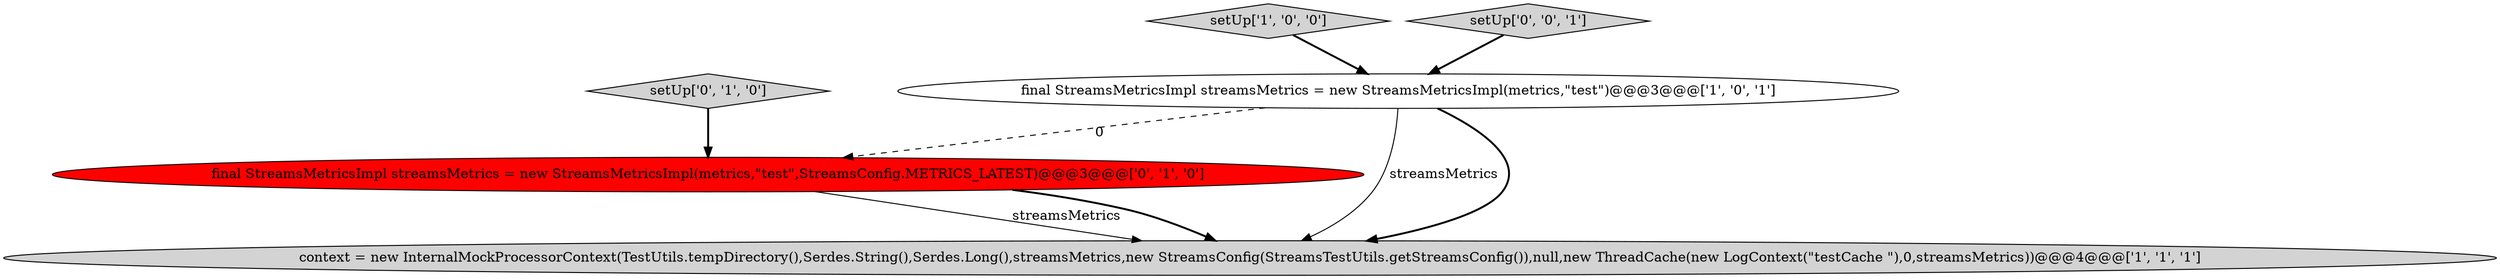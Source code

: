 digraph {
3 [style = filled, label = "setUp['0', '1', '0']", fillcolor = lightgray, shape = diamond image = "AAA0AAABBB2BBB"];
2 [style = filled, label = "context = new InternalMockProcessorContext(TestUtils.tempDirectory(),Serdes.String(),Serdes.Long(),streamsMetrics,new StreamsConfig(StreamsTestUtils.getStreamsConfig()),null,new ThreadCache(new LogContext(\"testCache \"),0,streamsMetrics))@@@4@@@['1', '1', '1']", fillcolor = lightgray, shape = ellipse image = "AAA0AAABBB1BBB"];
4 [style = filled, label = "final StreamsMetricsImpl streamsMetrics = new StreamsMetricsImpl(metrics,\"test\",StreamsConfig.METRICS_LATEST)@@@3@@@['0', '1', '0']", fillcolor = red, shape = ellipse image = "AAA1AAABBB2BBB"];
0 [style = filled, label = "final StreamsMetricsImpl streamsMetrics = new StreamsMetricsImpl(metrics,\"test\")@@@3@@@['1', '0', '1']", fillcolor = white, shape = ellipse image = "AAA0AAABBB1BBB"];
1 [style = filled, label = "setUp['1', '0', '0']", fillcolor = lightgray, shape = diamond image = "AAA0AAABBB1BBB"];
5 [style = filled, label = "setUp['0', '0', '1']", fillcolor = lightgray, shape = diamond image = "AAA0AAABBB3BBB"];
4->2 [style = solid, label="streamsMetrics"];
0->4 [style = dashed, label="0"];
4->2 [style = bold, label=""];
1->0 [style = bold, label=""];
5->0 [style = bold, label=""];
0->2 [style = solid, label="streamsMetrics"];
3->4 [style = bold, label=""];
0->2 [style = bold, label=""];
}
